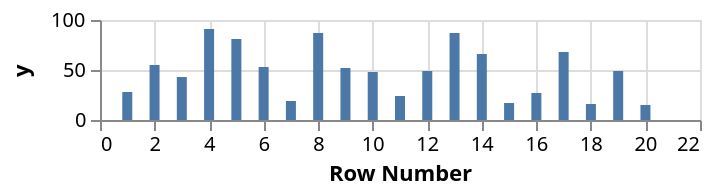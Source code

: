 {
    "$schema": "https://vega.github.io/schema/vega/v3.0.json",
    "description": "Bar graph showing the row number for each of the cells",
    "autosize": "pad",
    "padding": 5,
    "width": 300,
    "height": 50,
    "style": "cell",
    "data": [
        {
            "name": "source_0",
            "values": [
                {
                    "y": 28
                },
                {
                    "y": 55
                },
                {
                    "y": 43
                },
                {
                    "y": 91
                },
                {
                    "y": 81
                },
                {
                    "y": 53
                },
                {
                    "y": 19
                },
                {
                    "y": 87
                },
                {
                    "y": 52
                },
                {
                    "y": 48
                },
                {
                    "y": 24
                },
                {
                    "y": 49
                },
                {
                    "y": 87
                },
                {
                    "y": 66
                },
                {
                    "y": 17
                },
                {
                    "y": 27
                },
                {
                    "y": 68
                },
                {
                    "y": 16
                },
                {
                    "y": 49
                },
                {
                    "y": 15
                }
            ]
        },
        {
            "name": "data_0",
            "source": "source_0",
            "transform": [
                {
                    "type": "formula",
                    "expr": "datum.y - 50",
                    "as": "ny"
                },
                {
                    "type": "window",
                    "params": [
                        null
                    ],
                    "as": [
                        "RowNumber"
                    ],
                    "ops": [
                        "row_number"
                    ],
                    "fields": [
                        null
                    ],
                    "sort": {
                        "field": [],
                        "order": []
                    }
                },
                {
                    "type": "formula",
                    "expr": "toNumber(datum[\"RowNumber\"])",
                    "as": "RowNumber"
                },
                {
                    "type": "formula",
                    "expr": "toNumber(datum[\"y\"])",
                    "as": "y"
                },
                {
                    "type": "filter",
                    "expr": "datum[\"RowNumber\"] !== null && !isNaN(datum[\"RowNumber\"]) && datum[\"y\"] !== null && !isNaN(datum[\"y\"])"
                }
            ]
        }
    ],
    "marks": [
        {
            "name": "layer_0_marks",
            "type": "rect",
            "clip": true,
            "style": [
                "bar"
            ],
            "from": {
                "data": "data_0"
            },
            "encode": {
                "update": {
                    "fill": {
                        "value": "#4c78a8"
                    },
                    "xc": {
                        "scale": "x",
                        "field": "RowNumber"
                    },
                    "width": {
                        "value": 5
                    },
                    "y": {
                        "scale": "y",
                        "field": "y"
                    },
                    "y2": {
                        "scale": "y",
                        "value": 0
                    }
                }
            }
        }
    ],
    "scales": [
        {
            "name": "x",
            "type": "linear",
            "domain": {
                "data": "data_0",
                "field": "RowNumber"
            },
            "range": [
                0,
                {
                    "signal": "width"
                }
            ],
            "nice": true,
            "zero": true,
            "padding": 5
        },
        {
            "name": "y",
            "type": "linear",
            "domain": {
                "data": "data_0",
                "field": "y"
            },
            "range": [
                {
                    "signal": "height"
                },
                0
            ],
            "nice": true,
            "zero": true
        }
    ],
    "axes": [
        {
            "scale": "x",
            "orient": "bottom",
            "title": "Row Number",
            "labelFlush": true,
            "labelOverlap": true,
            "tickCount": {
                "signal": "ceil(width/40)"
            },
            "zindex": 1
        },
        {
            "scale": "x",
            "orient": "bottom",
            "grid": true,
            "tickCount": {
                "signal": "ceil(width/40)"
            },
            "gridScale": "y",
            "domain": false,
            "labels": false,
            "maxExtent": 0,
            "minExtent": 0,
            "ticks": false,
            "zindex": 0
        },
        {
            "scale": "y",
            "orient": "left",
            "title": "y",
            "labelOverlap": true,
            "tickCount": {
                "signal": "ceil(height/40)"
            },
            "zindex": 1
        },
        {
            "scale": "y",
            "orient": "left",
            "grid": true,
            "tickCount": {
                "signal": "ceil(height/40)"
            },
            "gridScale": "x",
            "domain": false,
            "labels": false,
            "maxExtent": 0,
            "minExtent": 0,
            "ticks": false,
            "zindex": 0
        }
    ],
    "config": {
        "axisY": {
            "minExtent": 30
        }
    }
}
